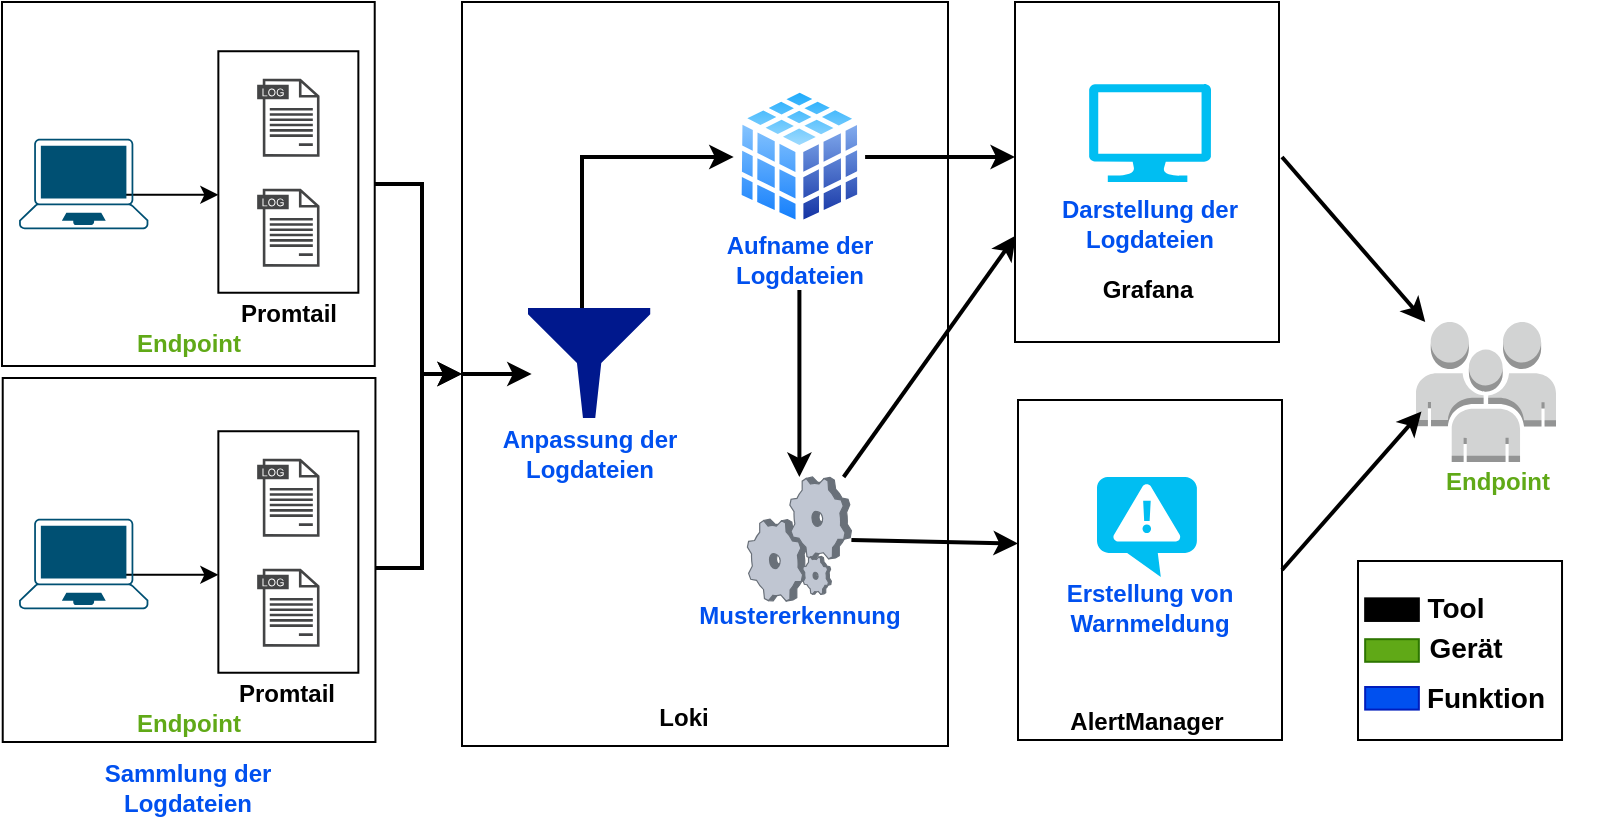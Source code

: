 <mxfile version="21.1.7" type="device">
  <diagram name="Seite-1" id="m9FtnPidTCYFuV4wTbFu">
    <mxGraphModel dx="1434" dy="754" grid="1" gridSize="10" guides="1" tooltips="1" connect="1" arrows="1" fold="1" page="1" pageScale="1" pageWidth="827" pageHeight="1169" math="0" shadow="0">
      <root>
        <mxCell id="0" />
        <mxCell id="1" parent="0" />
        <mxCell id="2x7ZRCcXwPp4Q_jlI-1Q-20" value="" style="rounded=0;whiteSpace=wrap;html=1;fillColor=none;" vertex="1" parent="1">
          <mxGeometry x="518" y="317" width="132" height="170" as="geometry" />
        </mxCell>
        <mxCell id="tVptgor4aTyqH-wGs-IE-35" value="" style="rounded=0;whiteSpace=wrap;html=1;fillColor=none;" parent="1" vertex="1">
          <mxGeometry x="240" y="118" width="243" height="372" as="geometry" />
        </mxCell>
        <mxCell id="hdn9k9AmiXayMfSjlvij-15" value="Anpassung der Logdateien" style="text;html=1;strokeColor=none;fillColor=none;align=center;verticalAlign=middle;whiteSpace=wrap;rounded=0;fontStyle=1;fontColor=#0050EF;" parent="1" vertex="1">
          <mxGeometry x="254.55" y="329" width="98" height="30" as="geometry" />
        </mxCell>
        <mxCell id="hdn9k9AmiXayMfSjlvij-25" value="&lt;font color=&quot;#0050ef&quot;&gt;Sammlung der Logdateien&lt;/font&gt;" style="text;html=1;strokeColor=none;fillColor=none;align=center;verticalAlign=middle;whiteSpace=wrap;rounded=0;fontStyle=1" parent="1" vertex="1">
          <mxGeometry x="48.18" y="495.5" width="110" height="30" as="geometry" />
        </mxCell>
        <mxCell id="hdn9k9AmiXayMfSjlvij-46" value="Mustererkennung" style="text;html=1;strokeColor=none;fillColor=none;align=center;verticalAlign=middle;whiteSpace=wrap;rounded=0;fontStyle=1;fontColor=#0050EF;" parent="1" vertex="1">
          <mxGeometry x="353.7" y="410" width="110" height="30" as="geometry" />
        </mxCell>
        <mxCell id="hdn9k9AmiXayMfSjlvij-58" value="" style="outlineConnect=0;dashed=0;verticalLabelPosition=bottom;verticalAlign=top;align=center;html=1;shape=mxgraph.aws3.users;fillColor=#D2D3D3;gradientColor=none;" parent="1" vertex="1">
          <mxGeometry x="717.0" y="278" width="70" height="70" as="geometry" />
        </mxCell>
        <mxCell id="2x7ZRCcXwPp4Q_jlI-1Q-22" style="edgeStyle=orthogonalEdgeStyle;rounded=0;orthogonalLoop=1;jettySize=auto;html=1;strokeWidth=2;" edge="1" parent="1" source="tVptgor4aTyqH-wGs-IE-36" target="2x7ZRCcXwPp4Q_jlI-1Q-21">
          <mxGeometry relative="1" as="geometry">
            <Array as="points">
              <mxPoint x="500" y="196" />
              <mxPoint x="500" y="196" />
            </Array>
          </mxGeometry>
        </mxCell>
        <mxCell id="tVptgor4aTyqH-wGs-IE-36" value="" style="aspect=fixed;perimeter=ellipsePerimeter;html=1;align=center;shadow=0;dashed=0;spacingTop=3;image;image=img/lib/active_directory/database_cube.svg;" parent="1" vertex="1">
          <mxGeometry x="375.85" y="159" width="65.7" height="73" as="geometry" />
        </mxCell>
        <mxCell id="2x7ZRCcXwPp4Q_jlI-1Q-19" style="edgeStyle=orthogonalEdgeStyle;rounded=0;orthogonalLoop=1;jettySize=auto;html=1;entryX=0;entryY=0.5;entryDx=0;entryDy=0;strokeWidth=2;" edge="1" parent="1" source="tVptgor4aTyqH-wGs-IE-37" target="tVptgor4aTyqH-wGs-IE-36">
          <mxGeometry relative="1" as="geometry">
            <Array as="points">
              <mxPoint x="300" y="196" />
            </Array>
          </mxGeometry>
        </mxCell>
        <mxCell id="tVptgor4aTyqH-wGs-IE-37" value="" style="sketch=0;aspect=fixed;pointerEvents=1;shadow=0;dashed=0;html=1;strokeColor=none;labelPosition=center;verticalLabelPosition=bottom;verticalAlign=top;align=center;fillColor=#00188D;shape=mxgraph.mscae.enterprise.filter" parent="1" vertex="1">
          <mxGeometry x="273" y="271" width="61.11" height="55" as="geometry" />
        </mxCell>
        <mxCell id="tVptgor4aTyqH-wGs-IE-40" value="Loki" style="text;html=1;strokeColor=none;fillColor=none;align=center;verticalAlign=middle;whiteSpace=wrap;rounded=0;fontStyle=1" parent="1" vertex="1">
          <mxGeometry x="325.85" y="462.5" width="50" height="27.5" as="geometry" />
        </mxCell>
        <mxCell id="tVptgor4aTyqH-wGs-IE-41" value="" style="verticalLabelPosition=bottom;sketch=0;aspect=fixed;html=1;verticalAlign=top;strokeColor=none;align=center;outlineConnect=0;shape=mxgraph.citrix.process;" parent="1" vertex="1">
          <mxGeometry x="382.7" y="355.5" width="52" height="62" as="geometry" />
        </mxCell>
        <mxCell id="tVptgor4aTyqH-wGs-IE-43" value="Aufname der Logdateien" style="text;html=1;strokeColor=none;fillColor=none;align=center;verticalAlign=middle;whiteSpace=wrap;rounded=0;fontStyle=1;fontColor=#0050EF;" parent="1" vertex="1">
          <mxGeometry x="353.7" y="232" width="110" height="30" as="geometry" />
        </mxCell>
        <mxCell id="tVptgor4aTyqH-wGs-IE-55" value="Grafana" style="text;html=1;strokeColor=none;fillColor=none;align=center;verticalAlign=middle;whiteSpace=wrap;rounded=0;fontStyle=1" parent="1" vertex="1">
          <mxGeometry x="534.5" y="252" width="96" height="19" as="geometry" />
        </mxCell>
        <mxCell id="tVptgor4aTyqH-wGs-IE-56" value="" style="verticalLabelPosition=bottom;html=1;verticalAlign=top;align=center;strokeColor=none;fillColor=#00BEF2;shape=mxgraph.azure.computer;pointerEvents=1;" parent="1" vertex="1">
          <mxGeometry x="553.5" y="159" width="61" height="49" as="geometry" />
        </mxCell>
        <mxCell id="tVptgor4aTyqH-wGs-IE-57" value="&lt;font color=&quot;#0050ef&quot;&gt;Darstellung der Logdateien&lt;br&gt;&lt;/font&gt;" style="text;html=1;strokeColor=none;fillColor=none;align=center;verticalAlign=middle;whiteSpace=wrap;rounded=0;fontStyle=1" parent="1" vertex="1">
          <mxGeometry x="518" y="210" width="132" height="37.25" as="geometry" />
        </mxCell>
        <mxCell id="tVptgor4aTyqH-wGs-IE-59" value="" style="verticalLabelPosition=bottom;html=1;verticalAlign=top;align=center;strokeColor=none;fillColor=#00BEF2;shape=mxgraph.azure.notification_topic;" parent="1" vertex="1">
          <mxGeometry x="557.5" y="355.5" width="50" height="50" as="geometry" />
        </mxCell>
        <mxCell id="tVptgor4aTyqH-wGs-IE-62" value="" style="endArrow=classic;html=1;rounded=0;strokeWidth=2;" parent="1" source="tVptgor4aTyqH-wGs-IE-43" target="tVptgor4aTyqH-wGs-IE-41" edge="1">
          <mxGeometry width="50" height="50" relative="1" as="geometry">
            <mxPoint x="470" y="530" as="sourcePoint" />
            <mxPoint x="520" y="480" as="targetPoint" />
          </mxGeometry>
        </mxCell>
        <mxCell id="tVptgor4aTyqH-wGs-IE-65" value="" style="endArrow=classic;html=1;rounded=0;entryX=-0.008;entryY=0.666;entryDx=0;entryDy=0;entryPerimeter=0;strokeWidth=2;" parent="1" source="tVptgor4aTyqH-wGs-IE-41" target="tVptgor4aTyqH-wGs-IE-57" edge="1">
          <mxGeometry width="50" height="50" relative="1" as="geometry">
            <mxPoint x="447.25" y="379.246" as="sourcePoint" />
            <mxPoint x="550" y="300" as="targetPoint" />
          </mxGeometry>
        </mxCell>
        <mxCell id="tVptgor4aTyqH-wGs-IE-68" value="AlertManager" style="text;html=1;strokeColor=none;fillColor=none;align=center;verticalAlign=middle;whiteSpace=wrap;rounded=0;fontStyle=1" parent="1" vertex="1">
          <mxGeometry x="529" y="465.5" width="107" height="24.5" as="geometry" />
        </mxCell>
        <mxCell id="tVptgor4aTyqH-wGs-IE-70" value="Erstellung von Warnmeldung" style="text;html=1;strokeColor=none;fillColor=none;align=center;verticalAlign=middle;whiteSpace=wrap;rounded=0;fontStyle=1;fontColor=#0050EF;" parent="1" vertex="1">
          <mxGeometry x="529" y="405.5" width="110" height="30" as="geometry" />
        </mxCell>
        <mxCell id="tVptgor4aTyqH-wGs-IE-71" value="" style="endArrow=classic;html=1;rounded=0;strokeWidth=2;" parent="1" source="tVptgor4aTyqH-wGs-IE-41" edge="1">
          <mxGeometry width="50" height="50" relative="1" as="geometry">
            <mxPoint x="457.25" y="389.246" as="sourcePoint" />
            <mxPoint x="518" y="388.762" as="targetPoint" />
          </mxGeometry>
        </mxCell>
        <mxCell id="tVptgor4aTyqH-wGs-IE-72" value="Endpoint" style="text;html=1;strokeColor=none;fillColor=none;align=center;verticalAlign=middle;whiteSpace=wrap;rounded=0;fontStyle=1;fontColor=#60A917;" parent="1" vertex="1">
          <mxGeometry x="708" y="346.5" width="100" height="22" as="geometry" />
        </mxCell>
        <mxCell id="tVptgor4aTyqH-wGs-IE-73" value="" style="endArrow=classic;html=1;rounded=0;exitX=1;exitY=0.5;exitDx=0;exitDy=0;strokeWidth=2;" parent="1" target="hdn9k9AmiXayMfSjlvij-58" edge="1">
          <mxGeometry width="50" height="50" relative="1" as="geometry">
            <mxPoint x="650" y="195.495" as="sourcePoint" />
            <mxPoint x="723" y="278.217" as="targetPoint" />
          </mxGeometry>
        </mxCell>
        <mxCell id="tVptgor4aTyqH-wGs-IE-74" value="" style="endArrow=classic;html=1;rounded=0;entryX=0.039;entryY=0.639;entryDx=0;entryDy=0;entryPerimeter=0;exitX=1;exitY=0.5;exitDx=0;exitDy=0;strokeWidth=2;" parent="1" source="2x7ZRCcXwPp4Q_jlI-1Q-20" target="hdn9k9AmiXayMfSjlvij-58" edge="1">
          <mxGeometry width="50" height="50" relative="1" as="geometry">
            <mxPoint x="684.992" y="368.056" as="sourcePoint" />
            <mxPoint x="621" y="416" as="targetPoint" />
          </mxGeometry>
        </mxCell>
        <mxCell id="tVptgor4aTyqH-wGs-IE-80" value="" style="group" parent="1" vertex="1" connectable="0">
          <mxGeometry x="688" y="397.5" width="113" height="89.5" as="geometry" />
        </mxCell>
        <mxCell id="tVptgor4aTyqH-wGs-IE-23" value="" style="rounded=0;whiteSpace=wrap;html=1;fillColor=none;" parent="tVptgor4aTyqH-wGs-IE-80" vertex="1">
          <mxGeometry width="102.011" height="89.5" as="geometry" />
        </mxCell>
        <mxCell id="tVptgor4aTyqH-wGs-IE-24" value="" style="rounded=0;whiteSpace=wrap;html=1;fillColor=#000000;" parent="tVptgor4aTyqH-wGs-IE-80" vertex="1">
          <mxGeometry x="3.579" y="18.682" width="26.845" height="11.296" as="geometry" />
        </mxCell>
        <mxCell id="tVptgor4aTyqH-wGs-IE-25" value="&lt;b&gt;&lt;font style=&quot;font-size: 14px;&quot;&gt;Tool&lt;/font&gt;&lt;/b&gt;" style="text;html=1;strokeColor=none;fillColor=none;align=center;verticalAlign=middle;whiteSpace=wrap;rounded=0;" parent="tVptgor4aTyqH-wGs-IE-80" vertex="1">
          <mxGeometry x="22.371" y="10.427" width="53.69" height="26.068" as="geometry" />
        </mxCell>
        <mxCell id="tVptgor4aTyqH-wGs-IE-26" value="&lt;span style=&quot;font-size: 14px;&quot;&gt;Gerät&lt;/span&gt;" style="text;html=1;strokeColor=none;fillColor=none;align=center;verticalAlign=middle;whiteSpace=wrap;rounded=0;fontStyle=1;fontSize=14;" parent="tVptgor4aTyqH-wGs-IE-80" vertex="1">
          <mxGeometry x="26.845" y="29.978" width="53.69" height="26.068" as="geometry" />
        </mxCell>
        <mxCell id="tVptgor4aTyqH-wGs-IE-27" value="" style="rounded=0;whiteSpace=wrap;html=1;fillColor=#60a917;fontColor=#ffffff;strokeColor=#2D7600;" parent="tVptgor4aTyqH-wGs-IE-80" vertex="1">
          <mxGeometry x="3.579" y="39.102" width="26.845" height="11.296" as="geometry" />
        </mxCell>
        <mxCell id="tVptgor4aTyqH-wGs-IE-30" value="" style="rounded=0;whiteSpace=wrap;html=1;fillColor=#0050EF;fontColor=#ffffff;strokeColor=#001DBC;" parent="tVptgor4aTyqH-wGs-IE-80" vertex="1">
          <mxGeometry x="3.579" y="62.998" width="26.845" height="11.296" as="geometry" />
        </mxCell>
        <mxCell id="tVptgor4aTyqH-wGs-IE-31" value="&lt;font size=&quot;1&quot;&gt;&lt;b style=&quot;font-size: 14px;&quot;&gt;Funktion&lt;/b&gt;&lt;/font&gt;" style="text;html=1;strokeColor=none;fillColor=none;align=center;verticalAlign=middle;whiteSpace=wrap;rounded=0;" parent="tVptgor4aTyqH-wGs-IE-80" vertex="1">
          <mxGeometry x="14.568" y="55.612" width="98.432" height="26.068" as="geometry" />
        </mxCell>
        <mxCell id="tVptgor4aTyqH-wGs-IE-85" value="" style="endArrow=classic;html=1;rounded=0;exitX=0;exitY=0.5;exitDx=0;exitDy=0;entryX=0.03;entryY=0.6;entryDx=0;entryDy=0;entryPerimeter=0;strokeWidth=2;" parent="1" source="tVptgor4aTyqH-wGs-IE-35" target="tVptgor4aTyqH-wGs-IE-37" edge="1">
          <mxGeometry width="50" height="50" relative="1" as="geometry">
            <mxPoint x="693.992" y="222.45" as="sourcePoint" />
            <mxPoint x="730" y="261" as="targetPoint" />
            <Array as="points" />
          </mxGeometry>
        </mxCell>
        <mxCell id="2x7ZRCcXwPp4Q_jlI-1Q-4" value="" style="group" vertex="1" connectable="0" parent="1">
          <mxGeometry x="10" y="118" width="186.36" height="182" as="geometry" />
        </mxCell>
        <mxCell id="tVptgor4aTyqH-wGs-IE-10" value="" style="rounded=0;whiteSpace=wrap;html=1;fillColor=none;" parent="2x7ZRCcXwPp4Q_jlI-1Q-4" vertex="1">
          <mxGeometry x="108.18" y="24.62" width="70" height="120.75" as="geometry" />
        </mxCell>
        <mxCell id="tVptgor4aTyqH-wGs-IE-17" value="" style="rounded=0;whiteSpace=wrap;html=1;fillColor=none;" parent="2x7ZRCcXwPp4Q_jlI-1Q-4" vertex="1">
          <mxGeometry width="186.36" height="182" as="geometry" />
        </mxCell>
        <mxCell id="tVptgor4aTyqH-wGs-IE-22" style="edgeStyle=orthogonalEdgeStyle;rounded=0;orthogonalLoop=1;jettySize=auto;html=1;exitX=0.768;exitY=0.641;exitDx=0;exitDy=0;exitPerimeter=0;" parent="2x7ZRCcXwPp4Q_jlI-1Q-4" edge="1" source="hdn9k9AmiXayMfSjlvij-13">
          <mxGeometry relative="1" as="geometry">
            <mxPoint x="58.98" y="96.37" as="sourcePoint" />
            <mxPoint x="108.18" y="96.37" as="targetPoint" />
            <Array as="points">
              <mxPoint x="23.18" y="96.37" />
            </Array>
          </mxGeometry>
        </mxCell>
        <mxCell id="hdn9k9AmiXayMfSjlvij-13" value="" style="points=[[0.13,0.02,0],[0.5,0,0],[0.87,0.02,0],[0.885,0.4,0],[0.985,0.985,0],[0.5,1,0],[0.015,0.985,0],[0.115,0.4,0]];verticalLabelPosition=bottom;sketch=0;html=1;verticalAlign=top;aspect=fixed;align=center;pointerEvents=1;shape=mxgraph.cisco19.laptop;fillColor=#005073;strokeColor=none;" parent="2x7ZRCcXwPp4Q_jlI-1Q-4" vertex="1">
          <mxGeometry x="8.54" y="68.37" width="64.64" height="45.25" as="geometry" />
        </mxCell>
        <mxCell id="hdn9k9AmiXayMfSjlvij-19" value="" style="sketch=0;pointerEvents=1;shadow=0;dashed=0;html=1;strokeColor=none;fillColor=#434445;aspect=fixed;labelPosition=center;verticalLabelPosition=bottom;verticalAlign=top;align=center;outlineConnect=0;shape=mxgraph.vvd.log_files;" parent="2x7ZRCcXwPp4Q_jlI-1Q-4" vertex="1">
          <mxGeometry x="127.58" y="38.37" width="31.2" height="39" as="geometry" />
        </mxCell>
        <mxCell id="hdn9k9AmiXayMfSjlvij-36" value="&lt;font color=&quot;#60a917&quot;&gt;Endpoint&lt;/font&gt;" style="text;html=1;strokeColor=none;fillColor=none;align=center;verticalAlign=middle;whiteSpace=wrap;rounded=0;fontStyle=1" parent="2x7ZRCcXwPp4Q_jlI-1Q-4" vertex="1">
          <mxGeometry x="52.68" y="160" width="81" height="22" as="geometry" />
        </mxCell>
        <mxCell id="tVptgor4aTyqH-wGs-IE-20" value="Promtail" style="text;html=1;strokeColor=none;fillColor=none;align=center;verticalAlign=middle;whiteSpace=wrap;rounded=0;fontStyle=1" parent="2x7ZRCcXwPp4Q_jlI-1Q-4" vertex="1">
          <mxGeometry x="113.52" y="145.37" width="59.32" height="22" as="geometry" />
        </mxCell>
        <mxCell id="2x7ZRCcXwPp4Q_jlI-1Q-1" value="" style="sketch=0;pointerEvents=1;shadow=0;dashed=0;html=1;strokeColor=none;fillColor=#434445;aspect=fixed;labelPosition=center;verticalLabelPosition=bottom;verticalAlign=top;align=center;outlineConnect=0;shape=mxgraph.vvd.log_files;" vertex="1" parent="2x7ZRCcXwPp4Q_jlI-1Q-4">
          <mxGeometry x="127.58" y="93.37" width="31.2" height="39" as="geometry" />
        </mxCell>
        <mxCell id="2x7ZRCcXwPp4Q_jlI-1Q-5" value="" style="group" vertex="1" connectable="0" parent="1">
          <mxGeometry x="10" y="308" width="186.36" height="182" as="geometry" />
        </mxCell>
        <mxCell id="2x7ZRCcXwPp4Q_jlI-1Q-6" value="" style="rounded=0;whiteSpace=wrap;html=1;fillColor=none;" vertex="1" parent="2x7ZRCcXwPp4Q_jlI-1Q-5">
          <mxGeometry x="108.18" y="24.62" width="70" height="120.75" as="geometry" />
        </mxCell>
        <mxCell id="2x7ZRCcXwPp4Q_jlI-1Q-7" value="" style="rounded=0;whiteSpace=wrap;html=1;fillColor=none;movable=1;resizable=1;rotatable=1;deletable=1;editable=1;locked=0;connectable=1;" vertex="1" parent="2x7ZRCcXwPp4Q_jlI-1Q-5">
          <mxGeometry x="0.36" y="-2" width="186.36" height="182" as="geometry" />
        </mxCell>
        <mxCell id="2x7ZRCcXwPp4Q_jlI-1Q-8" style="edgeStyle=orthogonalEdgeStyle;rounded=0;orthogonalLoop=1;jettySize=auto;html=1;exitX=0.768;exitY=0.641;exitDx=0;exitDy=0;exitPerimeter=0;" edge="1" parent="2x7ZRCcXwPp4Q_jlI-1Q-5" source="2x7ZRCcXwPp4Q_jlI-1Q-9">
          <mxGeometry relative="1" as="geometry">
            <mxPoint x="58.98" y="96.37" as="sourcePoint" />
            <mxPoint x="108.18" y="96.37" as="targetPoint" />
            <Array as="points">
              <mxPoint x="23.18" y="96.37" />
            </Array>
          </mxGeometry>
        </mxCell>
        <mxCell id="2x7ZRCcXwPp4Q_jlI-1Q-9" value="" style="points=[[0.13,0.02,0],[0.5,0,0],[0.87,0.02,0],[0.885,0.4,0],[0.985,0.985,0],[0.5,1,0],[0.015,0.985,0],[0.115,0.4,0]];verticalLabelPosition=bottom;sketch=0;html=1;verticalAlign=top;aspect=fixed;align=center;pointerEvents=1;shape=mxgraph.cisco19.laptop;fillColor=#005073;strokeColor=none;" vertex="1" parent="2x7ZRCcXwPp4Q_jlI-1Q-5">
          <mxGeometry x="8.54" y="68.37" width="64.64" height="45.25" as="geometry" />
        </mxCell>
        <mxCell id="2x7ZRCcXwPp4Q_jlI-1Q-10" value="" style="sketch=0;pointerEvents=1;shadow=0;dashed=0;html=1;strokeColor=none;fillColor=#434445;aspect=fixed;labelPosition=center;verticalLabelPosition=bottom;verticalAlign=top;align=center;outlineConnect=0;shape=mxgraph.vvd.log_files;" vertex="1" parent="2x7ZRCcXwPp4Q_jlI-1Q-5">
          <mxGeometry x="127.58" y="38.37" width="31.2" height="39" as="geometry" />
        </mxCell>
        <mxCell id="2x7ZRCcXwPp4Q_jlI-1Q-11" value="&lt;font color=&quot;#60a917&quot;&gt;Endpoint&lt;/font&gt;" style="text;html=1;strokeColor=none;fillColor=none;align=center;verticalAlign=middle;whiteSpace=wrap;rounded=0;fontStyle=1" vertex="1" parent="2x7ZRCcXwPp4Q_jlI-1Q-5">
          <mxGeometry x="53.04" y="160" width="81" height="22" as="geometry" />
        </mxCell>
        <mxCell id="2x7ZRCcXwPp4Q_jlI-1Q-12" value="Promtail" style="text;html=1;strokeColor=none;fillColor=none;align=center;verticalAlign=middle;whiteSpace=wrap;rounded=0;fontStyle=1" vertex="1" parent="2x7ZRCcXwPp4Q_jlI-1Q-5">
          <mxGeometry x="108.18" y="145.37" width="69.32" height="22" as="geometry" />
        </mxCell>
        <mxCell id="2x7ZRCcXwPp4Q_jlI-1Q-13" value="" style="sketch=0;pointerEvents=1;shadow=0;dashed=0;html=1;strokeColor=none;fillColor=#434445;aspect=fixed;labelPosition=center;verticalLabelPosition=bottom;verticalAlign=top;align=center;outlineConnect=0;shape=mxgraph.vvd.log_files;" vertex="1" parent="2x7ZRCcXwPp4Q_jlI-1Q-5">
          <mxGeometry x="127.58" y="93.37" width="31.2" height="39" as="geometry" />
        </mxCell>
        <mxCell id="2x7ZRCcXwPp4Q_jlI-1Q-16" style="edgeStyle=orthogonalEdgeStyle;rounded=0;orthogonalLoop=1;jettySize=auto;html=1;entryX=0;entryY=0.5;entryDx=0;entryDy=0;strokeWidth=2;" edge="1" parent="1" source="tVptgor4aTyqH-wGs-IE-17" target="tVptgor4aTyqH-wGs-IE-35">
          <mxGeometry relative="1" as="geometry">
            <Array as="points">
              <mxPoint x="220" y="209" />
              <mxPoint x="220" y="304" />
            </Array>
          </mxGeometry>
        </mxCell>
        <mxCell id="2x7ZRCcXwPp4Q_jlI-1Q-17" style="edgeStyle=orthogonalEdgeStyle;rounded=0;orthogonalLoop=1;jettySize=auto;html=1;entryX=0;entryY=0.5;entryDx=0;entryDy=0;strokeWidth=2;" edge="1" parent="1" source="2x7ZRCcXwPp4Q_jlI-1Q-7" target="tVptgor4aTyqH-wGs-IE-35">
          <mxGeometry relative="1" as="geometry">
            <Array as="points">
              <mxPoint x="220" y="401" />
              <mxPoint x="220" y="304" />
            </Array>
          </mxGeometry>
        </mxCell>
        <mxCell id="2x7ZRCcXwPp4Q_jlI-1Q-21" value="" style="rounded=0;whiteSpace=wrap;html=1;fillColor=none;" vertex="1" parent="1">
          <mxGeometry x="516.5" y="118" width="132" height="170" as="geometry" />
        </mxCell>
      </root>
    </mxGraphModel>
  </diagram>
</mxfile>
